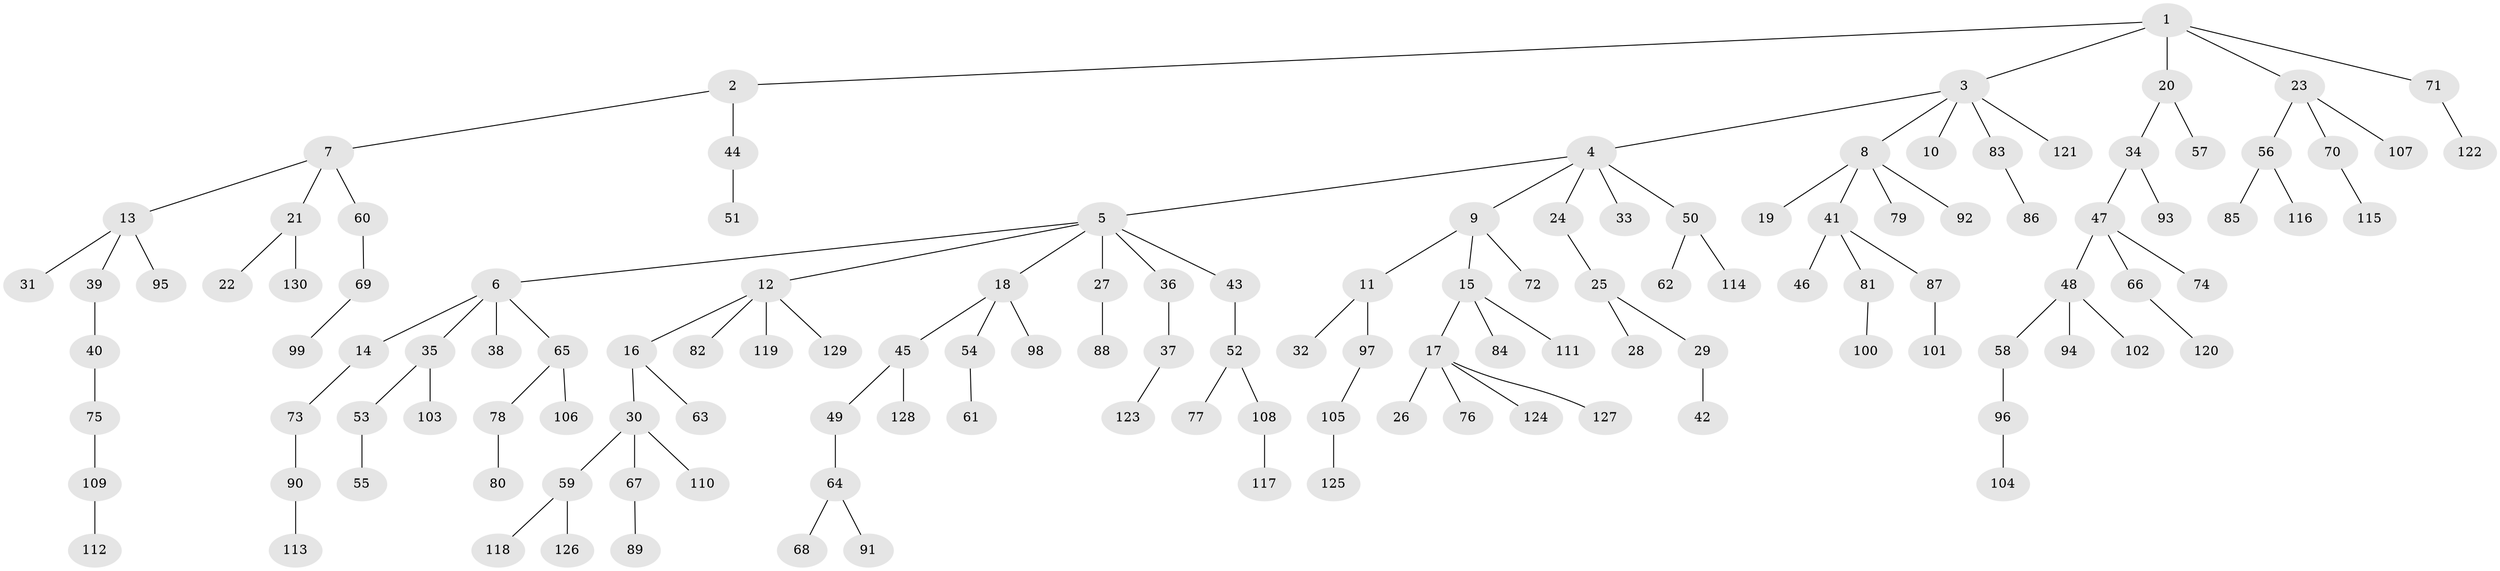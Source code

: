 // coarse degree distribution, {6: 0.038461538461538464, 4: 0.057692307692307696, 3: 0.07692307692307693, 2: 0.4423076923076923, 1: 0.38461538461538464}
// Generated by graph-tools (version 1.1) at 2025/51/03/04/25 22:51:55]
// undirected, 130 vertices, 129 edges
graph export_dot {
  node [color=gray90,style=filled];
  1;
  2;
  3;
  4;
  5;
  6;
  7;
  8;
  9;
  10;
  11;
  12;
  13;
  14;
  15;
  16;
  17;
  18;
  19;
  20;
  21;
  22;
  23;
  24;
  25;
  26;
  27;
  28;
  29;
  30;
  31;
  32;
  33;
  34;
  35;
  36;
  37;
  38;
  39;
  40;
  41;
  42;
  43;
  44;
  45;
  46;
  47;
  48;
  49;
  50;
  51;
  52;
  53;
  54;
  55;
  56;
  57;
  58;
  59;
  60;
  61;
  62;
  63;
  64;
  65;
  66;
  67;
  68;
  69;
  70;
  71;
  72;
  73;
  74;
  75;
  76;
  77;
  78;
  79;
  80;
  81;
  82;
  83;
  84;
  85;
  86;
  87;
  88;
  89;
  90;
  91;
  92;
  93;
  94;
  95;
  96;
  97;
  98;
  99;
  100;
  101;
  102;
  103;
  104;
  105;
  106;
  107;
  108;
  109;
  110;
  111;
  112;
  113;
  114;
  115;
  116;
  117;
  118;
  119;
  120;
  121;
  122;
  123;
  124;
  125;
  126;
  127;
  128;
  129;
  130;
  1 -- 2;
  1 -- 3;
  1 -- 20;
  1 -- 23;
  1 -- 71;
  2 -- 7;
  2 -- 44;
  3 -- 4;
  3 -- 8;
  3 -- 10;
  3 -- 83;
  3 -- 121;
  4 -- 5;
  4 -- 9;
  4 -- 24;
  4 -- 33;
  4 -- 50;
  5 -- 6;
  5 -- 12;
  5 -- 18;
  5 -- 27;
  5 -- 36;
  5 -- 43;
  6 -- 14;
  6 -- 35;
  6 -- 38;
  6 -- 65;
  7 -- 13;
  7 -- 21;
  7 -- 60;
  8 -- 19;
  8 -- 41;
  8 -- 79;
  8 -- 92;
  9 -- 11;
  9 -- 15;
  9 -- 72;
  11 -- 32;
  11 -- 97;
  12 -- 16;
  12 -- 82;
  12 -- 119;
  12 -- 129;
  13 -- 31;
  13 -- 39;
  13 -- 95;
  14 -- 73;
  15 -- 17;
  15 -- 84;
  15 -- 111;
  16 -- 30;
  16 -- 63;
  17 -- 26;
  17 -- 76;
  17 -- 124;
  17 -- 127;
  18 -- 45;
  18 -- 54;
  18 -- 98;
  20 -- 34;
  20 -- 57;
  21 -- 22;
  21 -- 130;
  23 -- 56;
  23 -- 70;
  23 -- 107;
  24 -- 25;
  25 -- 28;
  25 -- 29;
  27 -- 88;
  29 -- 42;
  30 -- 59;
  30 -- 67;
  30 -- 110;
  34 -- 47;
  34 -- 93;
  35 -- 53;
  35 -- 103;
  36 -- 37;
  37 -- 123;
  39 -- 40;
  40 -- 75;
  41 -- 46;
  41 -- 81;
  41 -- 87;
  43 -- 52;
  44 -- 51;
  45 -- 49;
  45 -- 128;
  47 -- 48;
  47 -- 66;
  47 -- 74;
  48 -- 58;
  48 -- 94;
  48 -- 102;
  49 -- 64;
  50 -- 62;
  50 -- 114;
  52 -- 77;
  52 -- 108;
  53 -- 55;
  54 -- 61;
  56 -- 85;
  56 -- 116;
  58 -- 96;
  59 -- 118;
  59 -- 126;
  60 -- 69;
  64 -- 68;
  64 -- 91;
  65 -- 78;
  65 -- 106;
  66 -- 120;
  67 -- 89;
  69 -- 99;
  70 -- 115;
  71 -- 122;
  73 -- 90;
  75 -- 109;
  78 -- 80;
  81 -- 100;
  83 -- 86;
  87 -- 101;
  90 -- 113;
  96 -- 104;
  97 -- 105;
  105 -- 125;
  108 -- 117;
  109 -- 112;
}

